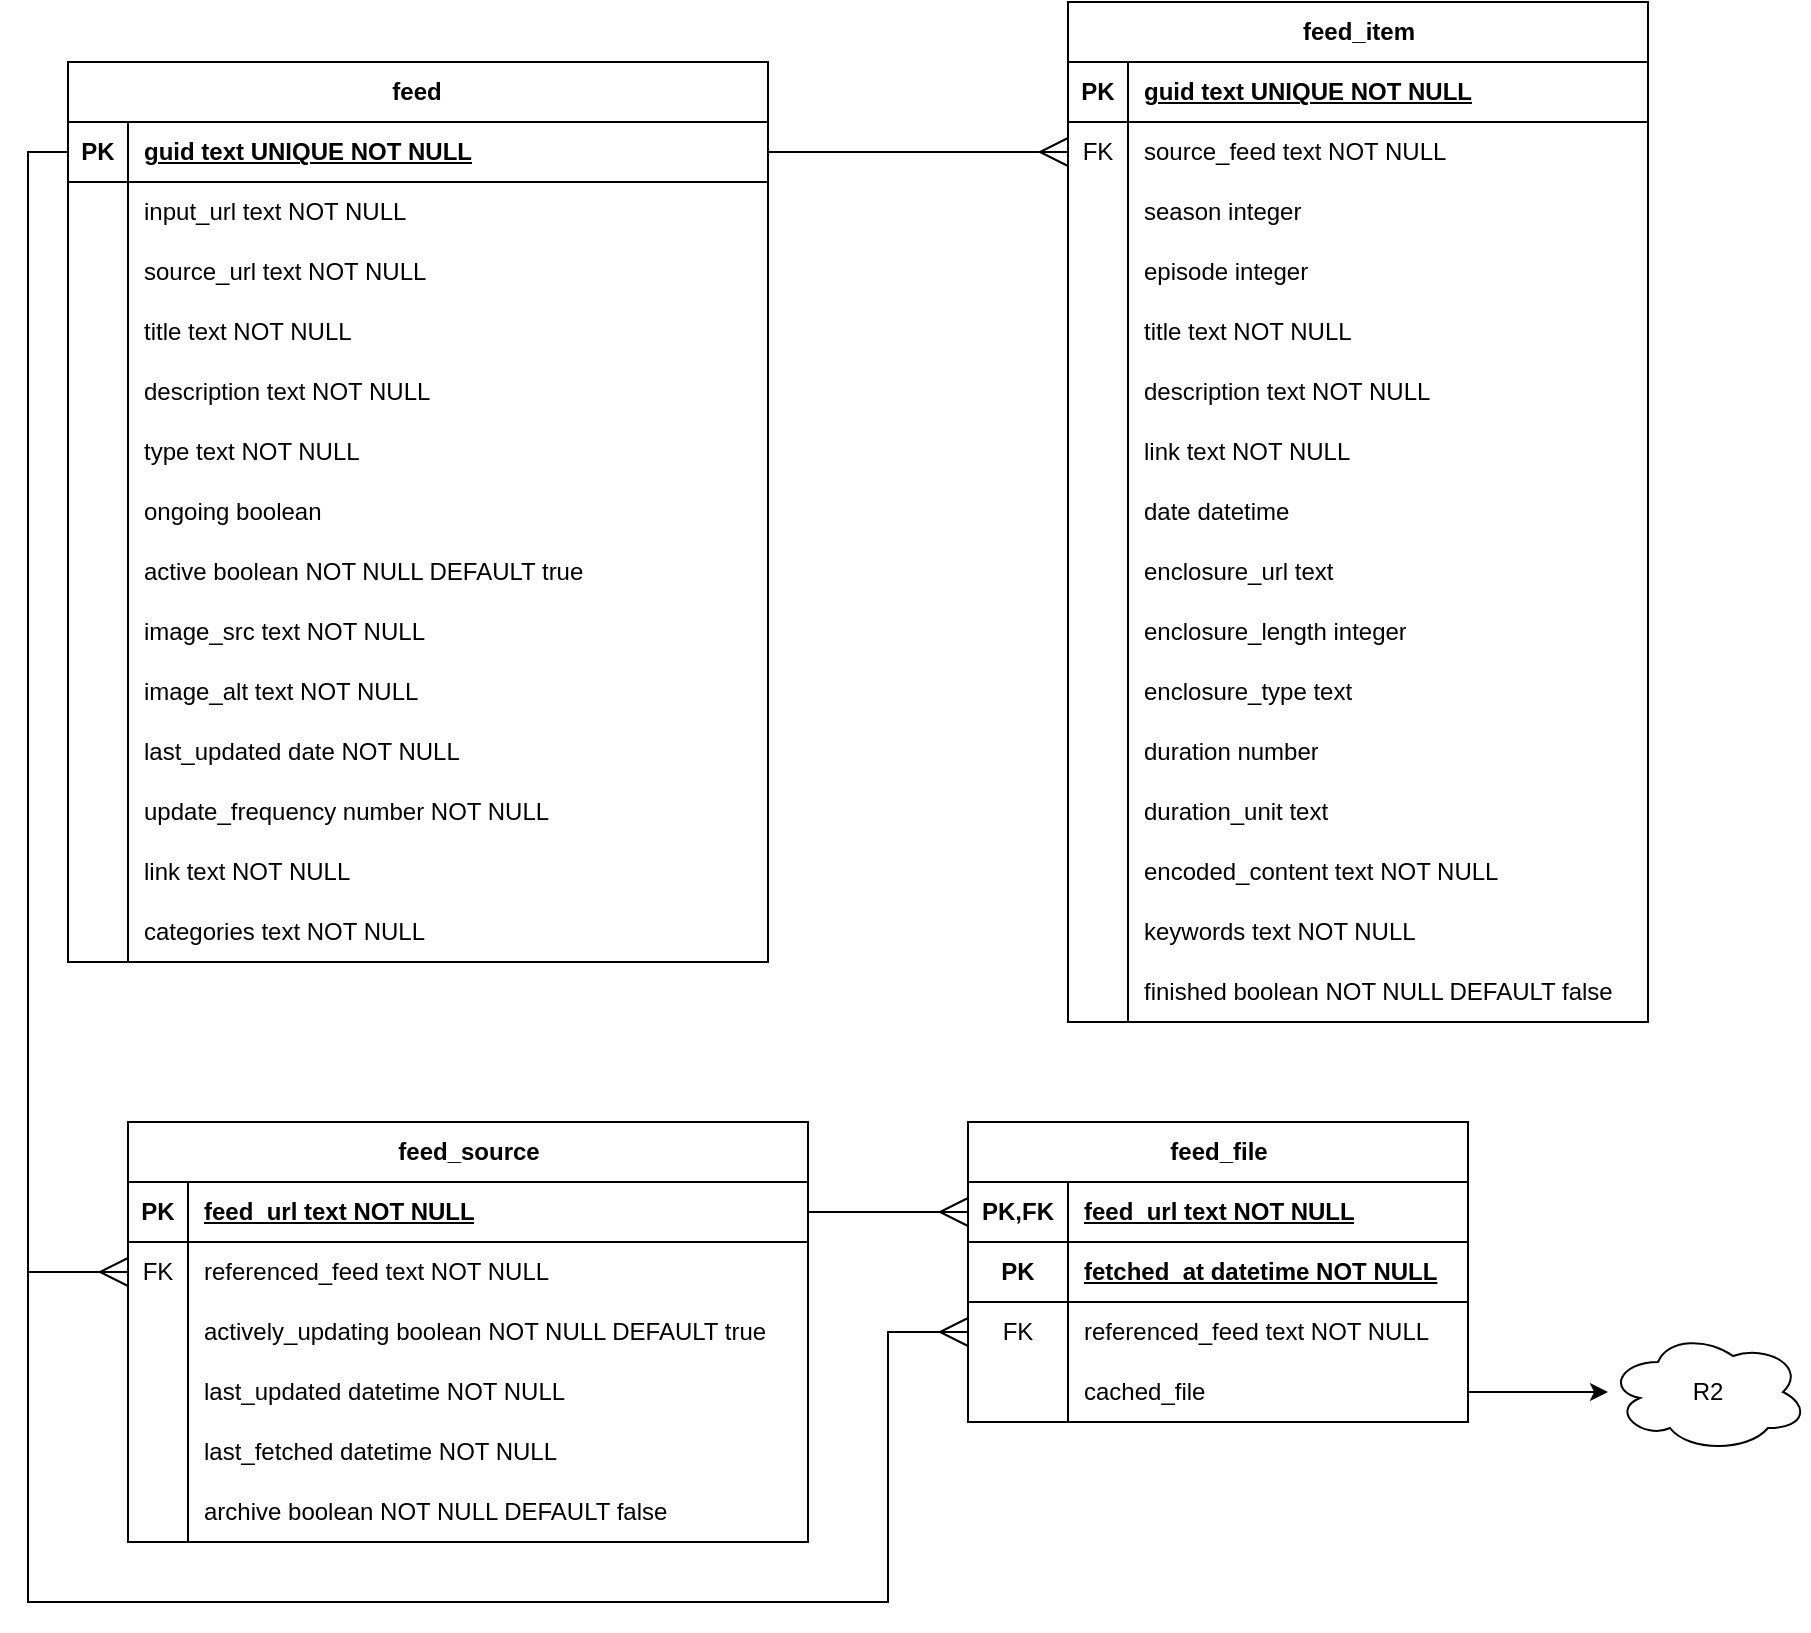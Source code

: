 <mxfile version="22.1.21" type="github">
  <diagram name="datamodel" id="2wBc8Tu0KJPnXpDBnYNo">
    <mxGraphModel dx="1343" dy="975" grid="1" gridSize="10" guides="1" tooltips="1" connect="1" arrows="1" fold="1" page="0" pageScale="1" pageWidth="850" pageHeight="1100" math="0" shadow="0">
      <root>
        <mxCell id="0" />
        <mxCell id="1" parent="0" />
        <mxCell id="86Rt-gOcZpVX6FiQRoP4-1" value="feed&lt;span style=&quot;white-space: pre;&quot;&gt;&#x9;&lt;/span&gt;" style="shape=table;startSize=30;container=1;collapsible=1;childLayout=tableLayout;fixedRows=1;rowLines=0;fontStyle=1;align=center;resizeLast=1;html=1;" vertex="1" parent="1">
          <mxGeometry x="-110" y="170" width="350" height="450" as="geometry" />
        </mxCell>
        <mxCell id="86Rt-gOcZpVX6FiQRoP4-2" value="" style="shape=tableRow;horizontal=0;startSize=0;swimlaneHead=0;swimlaneBody=0;fillColor=none;collapsible=0;dropTarget=0;points=[[0,0.5],[1,0.5]];portConstraint=eastwest;top=0;left=0;right=0;bottom=1;" vertex="1" parent="86Rt-gOcZpVX6FiQRoP4-1">
          <mxGeometry y="30" width="350" height="30" as="geometry" />
        </mxCell>
        <mxCell id="86Rt-gOcZpVX6FiQRoP4-3" value="PK" style="shape=partialRectangle;connectable=0;fillColor=none;top=0;left=0;bottom=0;right=0;fontStyle=1;overflow=hidden;whiteSpace=wrap;html=1;" vertex="1" parent="86Rt-gOcZpVX6FiQRoP4-2">
          <mxGeometry width="30" height="30" as="geometry">
            <mxRectangle width="30" height="30" as="alternateBounds" />
          </mxGeometry>
        </mxCell>
        <mxCell id="86Rt-gOcZpVX6FiQRoP4-4" value="guid text UNIQUE NOT NULL" style="shape=partialRectangle;connectable=0;fillColor=none;top=0;left=0;bottom=0;right=0;align=left;spacingLeft=6;fontStyle=5;overflow=hidden;whiteSpace=wrap;html=1;" vertex="1" parent="86Rt-gOcZpVX6FiQRoP4-2">
          <mxGeometry x="30" width="320" height="30" as="geometry">
            <mxRectangle width="320" height="30" as="alternateBounds" />
          </mxGeometry>
        </mxCell>
        <mxCell id="86Rt-gOcZpVX6FiQRoP4-5" value="" style="shape=tableRow;horizontal=0;startSize=0;swimlaneHead=0;swimlaneBody=0;fillColor=none;collapsible=0;dropTarget=0;points=[[0,0.5],[1,0.5]];portConstraint=eastwest;top=0;left=0;right=0;bottom=0;" vertex="1" parent="86Rt-gOcZpVX6FiQRoP4-1">
          <mxGeometry y="60" width="350" height="30" as="geometry" />
        </mxCell>
        <mxCell id="86Rt-gOcZpVX6FiQRoP4-6" value="" style="shape=partialRectangle;connectable=0;fillColor=none;top=0;left=0;bottom=0;right=0;editable=1;overflow=hidden;whiteSpace=wrap;html=1;" vertex="1" parent="86Rt-gOcZpVX6FiQRoP4-5">
          <mxGeometry width="30" height="30" as="geometry">
            <mxRectangle width="30" height="30" as="alternateBounds" />
          </mxGeometry>
        </mxCell>
        <mxCell id="86Rt-gOcZpVX6FiQRoP4-7" value="input_url text NOT NULL" style="shape=partialRectangle;connectable=0;fillColor=none;top=0;left=0;bottom=0;right=0;align=left;spacingLeft=6;overflow=hidden;whiteSpace=wrap;html=1;" vertex="1" parent="86Rt-gOcZpVX6FiQRoP4-5">
          <mxGeometry x="30" width="320" height="30" as="geometry">
            <mxRectangle width="320" height="30" as="alternateBounds" />
          </mxGeometry>
        </mxCell>
        <mxCell id="86Rt-gOcZpVX6FiQRoP4-8" value="" style="shape=tableRow;horizontal=0;startSize=0;swimlaneHead=0;swimlaneBody=0;fillColor=none;collapsible=0;dropTarget=0;points=[[0,0.5],[1,0.5]];portConstraint=eastwest;top=0;left=0;right=0;bottom=0;" vertex="1" parent="86Rt-gOcZpVX6FiQRoP4-1">
          <mxGeometry y="90" width="350" height="30" as="geometry" />
        </mxCell>
        <mxCell id="86Rt-gOcZpVX6FiQRoP4-9" value="" style="shape=partialRectangle;connectable=0;fillColor=none;top=0;left=0;bottom=0;right=0;editable=1;overflow=hidden;whiteSpace=wrap;html=1;" vertex="1" parent="86Rt-gOcZpVX6FiQRoP4-8">
          <mxGeometry width="30" height="30" as="geometry">
            <mxRectangle width="30" height="30" as="alternateBounds" />
          </mxGeometry>
        </mxCell>
        <mxCell id="86Rt-gOcZpVX6FiQRoP4-10" value="source_url text NOT NULL" style="shape=partialRectangle;connectable=0;fillColor=none;top=0;left=0;bottom=0;right=0;align=left;spacingLeft=6;overflow=hidden;whiteSpace=wrap;html=1;" vertex="1" parent="86Rt-gOcZpVX6FiQRoP4-8">
          <mxGeometry x="30" width="320" height="30" as="geometry">
            <mxRectangle width="320" height="30" as="alternateBounds" />
          </mxGeometry>
        </mxCell>
        <mxCell id="86Rt-gOcZpVX6FiQRoP4-11" value="" style="shape=tableRow;horizontal=0;startSize=0;swimlaneHead=0;swimlaneBody=0;fillColor=none;collapsible=0;dropTarget=0;points=[[0,0.5],[1,0.5]];portConstraint=eastwest;top=0;left=0;right=0;bottom=0;" vertex="1" parent="86Rt-gOcZpVX6FiQRoP4-1">
          <mxGeometry y="120" width="350" height="30" as="geometry" />
        </mxCell>
        <mxCell id="86Rt-gOcZpVX6FiQRoP4-12" value="" style="shape=partialRectangle;connectable=0;fillColor=none;top=0;left=0;bottom=0;right=0;editable=1;overflow=hidden;whiteSpace=wrap;html=1;" vertex="1" parent="86Rt-gOcZpVX6FiQRoP4-11">
          <mxGeometry width="30" height="30" as="geometry">
            <mxRectangle width="30" height="30" as="alternateBounds" />
          </mxGeometry>
        </mxCell>
        <mxCell id="86Rt-gOcZpVX6FiQRoP4-13" value="title text NOT NULL" style="shape=partialRectangle;connectable=0;fillColor=none;top=0;left=0;bottom=0;right=0;align=left;spacingLeft=6;overflow=hidden;whiteSpace=wrap;html=1;" vertex="1" parent="86Rt-gOcZpVX6FiQRoP4-11">
          <mxGeometry x="30" width="320" height="30" as="geometry">
            <mxRectangle width="320" height="30" as="alternateBounds" />
          </mxGeometry>
        </mxCell>
        <mxCell id="86Rt-gOcZpVX6FiQRoP4-14" style="shape=tableRow;horizontal=0;startSize=0;swimlaneHead=0;swimlaneBody=0;fillColor=none;collapsible=0;dropTarget=0;points=[[0,0.5],[1,0.5]];portConstraint=eastwest;top=0;left=0;right=0;bottom=0;" vertex="1" parent="86Rt-gOcZpVX6FiQRoP4-1">
          <mxGeometry y="150" width="350" height="30" as="geometry" />
        </mxCell>
        <mxCell id="86Rt-gOcZpVX6FiQRoP4-15" style="shape=partialRectangle;connectable=0;fillColor=none;top=0;left=0;bottom=0;right=0;editable=1;overflow=hidden;whiteSpace=wrap;html=1;" vertex="1" parent="86Rt-gOcZpVX6FiQRoP4-14">
          <mxGeometry width="30" height="30" as="geometry">
            <mxRectangle width="30" height="30" as="alternateBounds" />
          </mxGeometry>
        </mxCell>
        <mxCell id="86Rt-gOcZpVX6FiQRoP4-16" value="description text NOT NULL" style="shape=partialRectangle;connectable=0;fillColor=none;top=0;left=0;bottom=0;right=0;align=left;spacingLeft=6;overflow=hidden;whiteSpace=wrap;html=1;" vertex="1" parent="86Rt-gOcZpVX6FiQRoP4-14">
          <mxGeometry x="30" width="320" height="30" as="geometry">
            <mxRectangle width="320" height="30" as="alternateBounds" />
          </mxGeometry>
        </mxCell>
        <mxCell id="86Rt-gOcZpVX6FiQRoP4-17" style="shape=tableRow;horizontal=0;startSize=0;swimlaneHead=0;swimlaneBody=0;fillColor=none;collapsible=0;dropTarget=0;points=[[0,0.5],[1,0.5]];portConstraint=eastwest;top=0;left=0;right=0;bottom=0;" vertex="1" parent="86Rt-gOcZpVX6FiQRoP4-1">
          <mxGeometry y="180" width="350" height="30" as="geometry" />
        </mxCell>
        <mxCell id="86Rt-gOcZpVX6FiQRoP4-18" style="shape=partialRectangle;connectable=0;fillColor=none;top=0;left=0;bottom=0;right=0;editable=1;overflow=hidden;whiteSpace=wrap;html=1;" vertex="1" parent="86Rt-gOcZpVX6FiQRoP4-17">
          <mxGeometry width="30" height="30" as="geometry">
            <mxRectangle width="30" height="30" as="alternateBounds" />
          </mxGeometry>
        </mxCell>
        <mxCell id="86Rt-gOcZpVX6FiQRoP4-19" value="type text NOT NULL" style="shape=partialRectangle;connectable=0;fillColor=none;top=0;left=0;bottom=0;right=0;align=left;spacingLeft=6;overflow=hidden;whiteSpace=wrap;html=1;" vertex="1" parent="86Rt-gOcZpVX6FiQRoP4-17">
          <mxGeometry x="30" width="320" height="30" as="geometry">
            <mxRectangle width="320" height="30" as="alternateBounds" />
          </mxGeometry>
        </mxCell>
        <mxCell id="86Rt-gOcZpVX6FiQRoP4-20" style="shape=tableRow;horizontal=0;startSize=0;swimlaneHead=0;swimlaneBody=0;fillColor=none;collapsible=0;dropTarget=0;points=[[0,0.5],[1,0.5]];portConstraint=eastwest;top=0;left=0;right=0;bottom=0;" vertex="1" parent="86Rt-gOcZpVX6FiQRoP4-1">
          <mxGeometry y="210" width="350" height="30" as="geometry" />
        </mxCell>
        <mxCell id="86Rt-gOcZpVX6FiQRoP4-21" style="shape=partialRectangle;connectable=0;fillColor=none;top=0;left=0;bottom=0;right=0;editable=1;overflow=hidden;whiteSpace=wrap;html=1;" vertex="1" parent="86Rt-gOcZpVX6FiQRoP4-20">
          <mxGeometry width="30" height="30" as="geometry">
            <mxRectangle width="30" height="30" as="alternateBounds" />
          </mxGeometry>
        </mxCell>
        <mxCell id="86Rt-gOcZpVX6FiQRoP4-22" value="ongoing boolean" style="shape=partialRectangle;connectable=0;fillColor=none;top=0;left=0;bottom=0;right=0;align=left;spacingLeft=6;overflow=hidden;whiteSpace=wrap;html=1;" vertex="1" parent="86Rt-gOcZpVX6FiQRoP4-20">
          <mxGeometry x="30" width="320" height="30" as="geometry">
            <mxRectangle width="320" height="30" as="alternateBounds" />
          </mxGeometry>
        </mxCell>
        <mxCell id="86Rt-gOcZpVX6FiQRoP4-23" style="shape=tableRow;horizontal=0;startSize=0;swimlaneHead=0;swimlaneBody=0;fillColor=none;collapsible=0;dropTarget=0;points=[[0,0.5],[1,0.5]];portConstraint=eastwest;top=0;left=0;right=0;bottom=0;" vertex="1" parent="86Rt-gOcZpVX6FiQRoP4-1">
          <mxGeometry y="240" width="350" height="30" as="geometry" />
        </mxCell>
        <mxCell id="86Rt-gOcZpVX6FiQRoP4-24" style="shape=partialRectangle;connectable=0;fillColor=none;top=0;left=0;bottom=0;right=0;editable=1;overflow=hidden;whiteSpace=wrap;html=1;" vertex="1" parent="86Rt-gOcZpVX6FiQRoP4-23">
          <mxGeometry width="30" height="30" as="geometry">
            <mxRectangle width="30" height="30" as="alternateBounds" />
          </mxGeometry>
        </mxCell>
        <mxCell id="86Rt-gOcZpVX6FiQRoP4-25" value="active boolean NOT NULL DEFAULT true" style="shape=partialRectangle;connectable=0;fillColor=none;top=0;left=0;bottom=0;right=0;align=left;spacingLeft=6;overflow=hidden;whiteSpace=wrap;html=1;" vertex="1" parent="86Rt-gOcZpVX6FiQRoP4-23">
          <mxGeometry x="30" width="320" height="30" as="geometry">
            <mxRectangle width="320" height="30" as="alternateBounds" />
          </mxGeometry>
        </mxCell>
        <mxCell id="86Rt-gOcZpVX6FiQRoP4-26" style="shape=tableRow;horizontal=0;startSize=0;swimlaneHead=0;swimlaneBody=0;fillColor=none;collapsible=0;dropTarget=0;points=[[0,0.5],[1,0.5]];portConstraint=eastwest;top=0;left=0;right=0;bottom=0;" vertex="1" parent="86Rt-gOcZpVX6FiQRoP4-1">
          <mxGeometry y="270" width="350" height="30" as="geometry" />
        </mxCell>
        <mxCell id="86Rt-gOcZpVX6FiQRoP4-27" style="shape=partialRectangle;connectable=0;fillColor=none;top=0;left=0;bottom=0;right=0;editable=1;overflow=hidden;whiteSpace=wrap;html=1;" vertex="1" parent="86Rt-gOcZpVX6FiQRoP4-26">
          <mxGeometry width="30" height="30" as="geometry">
            <mxRectangle width="30" height="30" as="alternateBounds" />
          </mxGeometry>
        </mxCell>
        <mxCell id="86Rt-gOcZpVX6FiQRoP4-28" value="image_src text NOT NULL" style="shape=partialRectangle;connectable=0;fillColor=none;top=0;left=0;bottom=0;right=0;align=left;spacingLeft=6;overflow=hidden;whiteSpace=wrap;html=1;" vertex="1" parent="86Rt-gOcZpVX6FiQRoP4-26">
          <mxGeometry x="30" width="320" height="30" as="geometry">
            <mxRectangle width="320" height="30" as="alternateBounds" />
          </mxGeometry>
        </mxCell>
        <mxCell id="86Rt-gOcZpVX6FiQRoP4-29" style="shape=tableRow;horizontal=0;startSize=0;swimlaneHead=0;swimlaneBody=0;fillColor=none;collapsible=0;dropTarget=0;points=[[0,0.5],[1,0.5]];portConstraint=eastwest;top=0;left=0;right=0;bottom=0;" vertex="1" parent="86Rt-gOcZpVX6FiQRoP4-1">
          <mxGeometry y="300" width="350" height="30" as="geometry" />
        </mxCell>
        <mxCell id="86Rt-gOcZpVX6FiQRoP4-30" style="shape=partialRectangle;connectable=0;fillColor=none;top=0;left=0;bottom=0;right=0;editable=1;overflow=hidden;whiteSpace=wrap;html=1;" vertex="1" parent="86Rt-gOcZpVX6FiQRoP4-29">
          <mxGeometry width="30" height="30" as="geometry">
            <mxRectangle width="30" height="30" as="alternateBounds" />
          </mxGeometry>
        </mxCell>
        <mxCell id="86Rt-gOcZpVX6FiQRoP4-31" value="image_alt text NOT NULL" style="shape=partialRectangle;connectable=0;fillColor=none;top=0;left=0;bottom=0;right=0;align=left;spacingLeft=6;overflow=hidden;whiteSpace=wrap;html=1;" vertex="1" parent="86Rt-gOcZpVX6FiQRoP4-29">
          <mxGeometry x="30" width="320" height="30" as="geometry">
            <mxRectangle width="320" height="30" as="alternateBounds" />
          </mxGeometry>
        </mxCell>
        <mxCell id="86Rt-gOcZpVX6FiQRoP4-32" style="shape=tableRow;horizontal=0;startSize=0;swimlaneHead=0;swimlaneBody=0;fillColor=none;collapsible=0;dropTarget=0;points=[[0,0.5],[1,0.5]];portConstraint=eastwest;top=0;left=0;right=0;bottom=0;" vertex="1" parent="86Rt-gOcZpVX6FiQRoP4-1">
          <mxGeometry y="330" width="350" height="30" as="geometry" />
        </mxCell>
        <mxCell id="86Rt-gOcZpVX6FiQRoP4-33" style="shape=partialRectangle;connectable=0;fillColor=none;top=0;left=0;bottom=0;right=0;editable=1;overflow=hidden;whiteSpace=wrap;html=1;" vertex="1" parent="86Rt-gOcZpVX6FiQRoP4-32">
          <mxGeometry width="30" height="30" as="geometry">
            <mxRectangle width="30" height="30" as="alternateBounds" />
          </mxGeometry>
        </mxCell>
        <mxCell id="86Rt-gOcZpVX6FiQRoP4-34" value="last_updated date NOT NULL" style="shape=partialRectangle;connectable=0;fillColor=none;top=0;left=0;bottom=0;right=0;align=left;spacingLeft=6;overflow=hidden;whiteSpace=wrap;html=1;" vertex="1" parent="86Rt-gOcZpVX6FiQRoP4-32">
          <mxGeometry x="30" width="320" height="30" as="geometry">
            <mxRectangle width="320" height="30" as="alternateBounds" />
          </mxGeometry>
        </mxCell>
        <mxCell id="86Rt-gOcZpVX6FiQRoP4-44" style="shape=tableRow;horizontal=0;startSize=0;swimlaneHead=0;swimlaneBody=0;fillColor=none;collapsible=0;dropTarget=0;points=[[0,0.5],[1,0.5]];portConstraint=eastwest;top=0;left=0;right=0;bottom=0;" vertex="1" parent="86Rt-gOcZpVX6FiQRoP4-1">
          <mxGeometry y="360" width="350" height="30" as="geometry" />
        </mxCell>
        <mxCell id="86Rt-gOcZpVX6FiQRoP4-45" style="shape=partialRectangle;connectable=0;fillColor=none;top=0;left=0;bottom=0;right=0;editable=1;overflow=hidden;whiteSpace=wrap;html=1;" vertex="1" parent="86Rt-gOcZpVX6FiQRoP4-44">
          <mxGeometry width="30" height="30" as="geometry">
            <mxRectangle width="30" height="30" as="alternateBounds" />
          </mxGeometry>
        </mxCell>
        <mxCell id="86Rt-gOcZpVX6FiQRoP4-46" value="update_frequency number NOT NULL" style="shape=partialRectangle;connectable=0;fillColor=none;top=0;left=0;bottom=0;right=0;align=left;spacingLeft=6;overflow=hidden;whiteSpace=wrap;html=1;" vertex="1" parent="86Rt-gOcZpVX6FiQRoP4-44">
          <mxGeometry x="30" width="320" height="30" as="geometry">
            <mxRectangle width="320" height="30" as="alternateBounds" />
          </mxGeometry>
        </mxCell>
        <mxCell id="86Rt-gOcZpVX6FiQRoP4-41" style="shape=tableRow;horizontal=0;startSize=0;swimlaneHead=0;swimlaneBody=0;fillColor=none;collapsible=0;dropTarget=0;points=[[0,0.5],[1,0.5]];portConstraint=eastwest;top=0;left=0;right=0;bottom=0;" vertex="1" parent="86Rt-gOcZpVX6FiQRoP4-1">
          <mxGeometry y="390" width="350" height="30" as="geometry" />
        </mxCell>
        <mxCell id="86Rt-gOcZpVX6FiQRoP4-42" style="shape=partialRectangle;connectable=0;fillColor=none;top=0;left=0;bottom=0;right=0;editable=1;overflow=hidden;whiteSpace=wrap;html=1;" vertex="1" parent="86Rt-gOcZpVX6FiQRoP4-41">
          <mxGeometry width="30" height="30" as="geometry">
            <mxRectangle width="30" height="30" as="alternateBounds" />
          </mxGeometry>
        </mxCell>
        <mxCell id="86Rt-gOcZpVX6FiQRoP4-43" value="link text NOT NULL" style="shape=partialRectangle;connectable=0;fillColor=none;top=0;left=0;bottom=0;right=0;align=left;spacingLeft=6;overflow=hidden;whiteSpace=wrap;html=1;" vertex="1" parent="86Rt-gOcZpVX6FiQRoP4-41">
          <mxGeometry x="30" width="320" height="30" as="geometry">
            <mxRectangle width="320" height="30" as="alternateBounds" />
          </mxGeometry>
        </mxCell>
        <mxCell id="86Rt-gOcZpVX6FiQRoP4-38" style="shape=tableRow;horizontal=0;startSize=0;swimlaneHead=0;swimlaneBody=0;fillColor=none;collapsible=0;dropTarget=0;points=[[0,0.5],[1,0.5]];portConstraint=eastwest;top=0;left=0;right=0;bottom=0;" vertex="1" parent="86Rt-gOcZpVX6FiQRoP4-1">
          <mxGeometry y="420" width="350" height="30" as="geometry" />
        </mxCell>
        <mxCell id="86Rt-gOcZpVX6FiQRoP4-39" style="shape=partialRectangle;connectable=0;fillColor=none;top=0;left=0;bottom=0;right=0;editable=1;overflow=hidden;whiteSpace=wrap;html=1;" vertex="1" parent="86Rt-gOcZpVX6FiQRoP4-38">
          <mxGeometry width="30" height="30" as="geometry">
            <mxRectangle width="30" height="30" as="alternateBounds" />
          </mxGeometry>
        </mxCell>
        <mxCell id="86Rt-gOcZpVX6FiQRoP4-40" value="categories text NOT NULL" style="shape=partialRectangle;connectable=0;fillColor=none;top=0;left=0;bottom=0;right=0;align=left;spacingLeft=6;overflow=hidden;whiteSpace=wrap;html=1;" vertex="1" parent="86Rt-gOcZpVX6FiQRoP4-38">
          <mxGeometry x="30" width="320" height="30" as="geometry">
            <mxRectangle width="320" height="30" as="alternateBounds" />
          </mxGeometry>
        </mxCell>
        <mxCell id="86Rt-gOcZpVX6FiQRoP4-50" value="feed_item" style="shape=table;startSize=30;container=1;collapsible=1;childLayout=tableLayout;fixedRows=1;rowLines=0;fontStyle=1;align=center;resizeLast=1;html=1;" vertex="1" parent="1">
          <mxGeometry x="390" y="140" width="290" height="510" as="geometry" />
        </mxCell>
        <mxCell id="86Rt-gOcZpVX6FiQRoP4-51" value="" style="shape=tableRow;horizontal=0;startSize=0;swimlaneHead=0;swimlaneBody=0;fillColor=none;collapsible=0;dropTarget=0;points=[[0,0.5],[1,0.5]];portConstraint=eastwest;top=0;left=0;right=0;bottom=1;" vertex="1" parent="86Rt-gOcZpVX6FiQRoP4-50">
          <mxGeometry y="30" width="290" height="30" as="geometry" />
        </mxCell>
        <mxCell id="86Rt-gOcZpVX6FiQRoP4-52" value="PK" style="shape=partialRectangle;connectable=0;fillColor=none;top=0;left=0;bottom=0;right=0;fontStyle=1;overflow=hidden;whiteSpace=wrap;html=1;" vertex="1" parent="86Rt-gOcZpVX6FiQRoP4-51">
          <mxGeometry width="30" height="30" as="geometry">
            <mxRectangle width="30" height="30" as="alternateBounds" />
          </mxGeometry>
        </mxCell>
        <mxCell id="86Rt-gOcZpVX6FiQRoP4-53" value="guid text UNIQUE NOT NULL" style="shape=partialRectangle;connectable=0;fillColor=none;top=0;left=0;bottom=0;right=0;align=left;spacingLeft=6;fontStyle=5;overflow=hidden;whiteSpace=wrap;html=1;" vertex="1" parent="86Rt-gOcZpVX6FiQRoP4-51">
          <mxGeometry x="30" width="260" height="30" as="geometry">
            <mxRectangle width="260" height="30" as="alternateBounds" />
          </mxGeometry>
        </mxCell>
        <mxCell id="86Rt-gOcZpVX6FiQRoP4-54" value="" style="shape=tableRow;horizontal=0;startSize=0;swimlaneHead=0;swimlaneBody=0;fillColor=none;collapsible=0;dropTarget=0;points=[[0,0.5],[1,0.5]];portConstraint=eastwest;top=0;left=0;right=0;bottom=0;" vertex="1" parent="86Rt-gOcZpVX6FiQRoP4-50">
          <mxGeometry y="60" width="290" height="30" as="geometry" />
        </mxCell>
        <mxCell id="86Rt-gOcZpVX6FiQRoP4-55" value="FK" style="shape=partialRectangle;connectable=0;fillColor=none;top=0;left=0;bottom=0;right=0;editable=1;overflow=hidden;whiteSpace=wrap;html=1;" vertex="1" parent="86Rt-gOcZpVX6FiQRoP4-54">
          <mxGeometry width="30" height="30" as="geometry">
            <mxRectangle width="30" height="30" as="alternateBounds" />
          </mxGeometry>
        </mxCell>
        <mxCell id="86Rt-gOcZpVX6FiQRoP4-56" value="source_feed text NOT NULL" style="shape=partialRectangle;connectable=0;fillColor=none;top=0;left=0;bottom=0;right=0;align=left;spacingLeft=6;overflow=hidden;whiteSpace=wrap;html=1;" vertex="1" parent="86Rt-gOcZpVX6FiQRoP4-54">
          <mxGeometry x="30" width="260" height="30" as="geometry">
            <mxRectangle width="260" height="30" as="alternateBounds" />
          </mxGeometry>
        </mxCell>
        <mxCell id="86Rt-gOcZpVX6FiQRoP4-57" value="" style="shape=tableRow;horizontal=0;startSize=0;swimlaneHead=0;swimlaneBody=0;fillColor=none;collapsible=0;dropTarget=0;points=[[0,0.5],[1,0.5]];portConstraint=eastwest;top=0;left=0;right=0;bottom=0;" vertex="1" parent="86Rt-gOcZpVX6FiQRoP4-50">
          <mxGeometry y="90" width="290" height="30" as="geometry" />
        </mxCell>
        <mxCell id="86Rt-gOcZpVX6FiQRoP4-58" value="" style="shape=partialRectangle;connectable=0;fillColor=none;top=0;left=0;bottom=0;right=0;editable=1;overflow=hidden;whiteSpace=wrap;html=1;" vertex="1" parent="86Rt-gOcZpVX6FiQRoP4-57">
          <mxGeometry width="30" height="30" as="geometry">
            <mxRectangle width="30" height="30" as="alternateBounds" />
          </mxGeometry>
        </mxCell>
        <mxCell id="86Rt-gOcZpVX6FiQRoP4-59" value="season integer" style="shape=partialRectangle;connectable=0;fillColor=none;top=0;left=0;bottom=0;right=0;align=left;spacingLeft=6;overflow=hidden;whiteSpace=wrap;html=1;" vertex="1" parent="86Rt-gOcZpVX6FiQRoP4-57">
          <mxGeometry x="30" width="260" height="30" as="geometry">
            <mxRectangle width="260" height="30" as="alternateBounds" />
          </mxGeometry>
        </mxCell>
        <mxCell id="86Rt-gOcZpVX6FiQRoP4-60" value="" style="shape=tableRow;horizontal=0;startSize=0;swimlaneHead=0;swimlaneBody=0;fillColor=none;collapsible=0;dropTarget=0;points=[[0,0.5],[1,0.5]];portConstraint=eastwest;top=0;left=0;right=0;bottom=0;" vertex="1" parent="86Rt-gOcZpVX6FiQRoP4-50">
          <mxGeometry y="120" width="290" height="30" as="geometry" />
        </mxCell>
        <mxCell id="86Rt-gOcZpVX6FiQRoP4-61" value="" style="shape=partialRectangle;connectable=0;fillColor=none;top=0;left=0;bottom=0;right=0;editable=1;overflow=hidden;whiteSpace=wrap;html=1;" vertex="1" parent="86Rt-gOcZpVX6FiQRoP4-60">
          <mxGeometry width="30" height="30" as="geometry">
            <mxRectangle width="30" height="30" as="alternateBounds" />
          </mxGeometry>
        </mxCell>
        <mxCell id="86Rt-gOcZpVX6FiQRoP4-62" value="episode integer" style="shape=partialRectangle;connectable=0;fillColor=none;top=0;left=0;bottom=0;right=0;align=left;spacingLeft=6;overflow=hidden;whiteSpace=wrap;html=1;" vertex="1" parent="86Rt-gOcZpVX6FiQRoP4-60">
          <mxGeometry x="30" width="260" height="30" as="geometry">
            <mxRectangle width="260" height="30" as="alternateBounds" />
          </mxGeometry>
        </mxCell>
        <mxCell id="86Rt-gOcZpVX6FiQRoP4-72" style="shape=tableRow;horizontal=0;startSize=0;swimlaneHead=0;swimlaneBody=0;fillColor=none;collapsible=0;dropTarget=0;points=[[0,0.5],[1,0.5]];portConstraint=eastwest;top=0;left=0;right=0;bottom=0;" vertex="1" parent="86Rt-gOcZpVX6FiQRoP4-50">
          <mxGeometry y="150" width="290" height="30" as="geometry" />
        </mxCell>
        <mxCell id="86Rt-gOcZpVX6FiQRoP4-73" style="shape=partialRectangle;connectable=0;fillColor=none;top=0;left=0;bottom=0;right=0;editable=1;overflow=hidden;whiteSpace=wrap;html=1;" vertex="1" parent="86Rt-gOcZpVX6FiQRoP4-72">
          <mxGeometry width="30" height="30" as="geometry">
            <mxRectangle width="30" height="30" as="alternateBounds" />
          </mxGeometry>
        </mxCell>
        <mxCell id="86Rt-gOcZpVX6FiQRoP4-74" value="title text NOT NULL" style="shape=partialRectangle;connectable=0;fillColor=none;top=0;left=0;bottom=0;right=0;align=left;spacingLeft=6;overflow=hidden;whiteSpace=wrap;html=1;" vertex="1" parent="86Rt-gOcZpVX6FiQRoP4-72">
          <mxGeometry x="30" width="260" height="30" as="geometry">
            <mxRectangle width="260" height="30" as="alternateBounds" />
          </mxGeometry>
        </mxCell>
        <mxCell id="86Rt-gOcZpVX6FiQRoP4-93" style="shape=tableRow;horizontal=0;startSize=0;swimlaneHead=0;swimlaneBody=0;fillColor=none;collapsible=0;dropTarget=0;points=[[0,0.5],[1,0.5]];portConstraint=eastwest;top=0;left=0;right=0;bottom=0;" vertex="1" parent="86Rt-gOcZpVX6FiQRoP4-50">
          <mxGeometry y="180" width="290" height="30" as="geometry" />
        </mxCell>
        <mxCell id="86Rt-gOcZpVX6FiQRoP4-94" value="" style="shape=partialRectangle;connectable=0;fillColor=none;top=0;left=0;bottom=0;right=0;editable=1;overflow=hidden;whiteSpace=wrap;html=1;" vertex="1" parent="86Rt-gOcZpVX6FiQRoP4-93">
          <mxGeometry width="30" height="30" as="geometry">
            <mxRectangle width="30" height="30" as="alternateBounds" />
          </mxGeometry>
        </mxCell>
        <mxCell id="86Rt-gOcZpVX6FiQRoP4-95" value="description text NOT NULL" style="shape=partialRectangle;connectable=0;fillColor=none;top=0;left=0;bottom=0;right=0;align=left;spacingLeft=6;overflow=hidden;whiteSpace=wrap;html=1;" vertex="1" parent="86Rt-gOcZpVX6FiQRoP4-93">
          <mxGeometry x="30" width="260" height="30" as="geometry">
            <mxRectangle width="260" height="30" as="alternateBounds" />
          </mxGeometry>
        </mxCell>
        <mxCell id="86Rt-gOcZpVX6FiQRoP4-90" style="shape=tableRow;horizontal=0;startSize=0;swimlaneHead=0;swimlaneBody=0;fillColor=none;collapsible=0;dropTarget=0;points=[[0,0.5],[1,0.5]];portConstraint=eastwest;top=0;left=0;right=0;bottom=0;" vertex="1" parent="86Rt-gOcZpVX6FiQRoP4-50">
          <mxGeometry y="210" width="290" height="30" as="geometry" />
        </mxCell>
        <mxCell id="86Rt-gOcZpVX6FiQRoP4-91" style="shape=partialRectangle;connectable=0;fillColor=none;top=0;left=0;bottom=0;right=0;editable=1;overflow=hidden;whiteSpace=wrap;html=1;" vertex="1" parent="86Rt-gOcZpVX6FiQRoP4-90">
          <mxGeometry width="30" height="30" as="geometry">
            <mxRectangle width="30" height="30" as="alternateBounds" />
          </mxGeometry>
        </mxCell>
        <mxCell id="86Rt-gOcZpVX6FiQRoP4-92" value="link text NOT NULL" style="shape=partialRectangle;connectable=0;fillColor=none;top=0;left=0;bottom=0;right=0;align=left;spacingLeft=6;overflow=hidden;whiteSpace=wrap;html=1;" vertex="1" parent="86Rt-gOcZpVX6FiQRoP4-90">
          <mxGeometry x="30" width="260" height="30" as="geometry">
            <mxRectangle width="260" height="30" as="alternateBounds" />
          </mxGeometry>
        </mxCell>
        <mxCell id="86Rt-gOcZpVX6FiQRoP4-87" style="shape=tableRow;horizontal=0;startSize=0;swimlaneHead=0;swimlaneBody=0;fillColor=none;collapsible=0;dropTarget=0;points=[[0,0.5],[1,0.5]];portConstraint=eastwest;top=0;left=0;right=0;bottom=0;" vertex="1" parent="86Rt-gOcZpVX6FiQRoP4-50">
          <mxGeometry y="240" width="290" height="30" as="geometry" />
        </mxCell>
        <mxCell id="86Rt-gOcZpVX6FiQRoP4-88" style="shape=partialRectangle;connectable=0;fillColor=none;top=0;left=0;bottom=0;right=0;editable=1;overflow=hidden;whiteSpace=wrap;html=1;" vertex="1" parent="86Rt-gOcZpVX6FiQRoP4-87">
          <mxGeometry width="30" height="30" as="geometry">
            <mxRectangle width="30" height="30" as="alternateBounds" />
          </mxGeometry>
        </mxCell>
        <mxCell id="86Rt-gOcZpVX6FiQRoP4-89" value="date datetime" style="shape=partialRectangle;connectable=0;fillColor=none;top=0;left=0;bottom=0;right=0;align=left;spacingLeft=6;overflow=hidden;whiteSpace=wrap;html=1;" vertex="1" parent="86Rt-gOcZpVX6FiQRoP4-87">
          <mxGeometry x="30" width="260" height="30" as="geometry">
            <mxRectangle width="260" height="30" as="alternateBounds" />
          </mxGeometry>
        </mxCell>
        <mxCell id="86Rt-gOcZpVX6FiQRoP4-84" style="shape=tableRow;horizontal=0;startSize=0;swimlaneHead=0;swimlaneBody=0;fillColor=none;collapsible=0;dropTarget=0;points=[[0,0.5],[1,0.5]];portConstraint=eastwest;top=0;left=0;right=0;bottom=0;" vertex="1" parent="86Rt-gOcZpVX6FiQRoP4-50">
          <mxGeometry y="270" width="290" height="30" as="geometry" />
        </mxCell>
        <mxCell id="86Rt-gOcZpVX6FiQRoP4-85" style="shape=partialRectangle;connectable=0;fillColor=none;top=0;left=0;bottom=0;right=0;editable=1;overflow=hidden;whiteSpace=wrap;html=1;" vertex="1" parent="86Rt-gOcZpVX6FiQRoP4-84">
          <mxGeometry width="30" height="30" as="geometry">
            <mxRectangle width="30" height="30" as="alternateBounds" />
          </mxGeometry>
        </mxCell>
        <mxCell id="86Rt-gOcZpVX6FiQRoP4-86" value="enclosure_url text" style="shape=partialRectangle;connectable=0;fillColor=none;top=0;left=0;bottom=0;right=0;align=left;spacingLeft=6;overflow=hidden;whiteSpace=wrap;html=1;" vertex="1" parent="86Rt-gOcZpVX6FiQRoP4-84">
          <mxGeometry x="30" width="260" height="30" as="geometry">
            <mxRectangle width="260" height="30" as="alternateBounds" />
          </mxGeometry>
        </mxCell>
        <mxCell id="86Rt-gOcZpVX6FiQRoP4-81" style="shape=tableRow;horizontal=0;startSize=0;swimlaneHead=0;swimlaneBody=0;fillColor=none;collapsible=0;dropTarget=0;points=[[0,0.5],[1,0.5]];portConstraint=eastwest;top=0;left=0;right=0;bottom=0;" vertex="1" parent="86Rt-gOcZpVX6FiQRoP4-50">
          <mxGeometry y="300" width="290" height="30" as="geometry" />
        </mxCell>
        <mxCell id="86Rt-gOcZpVX6FiQRoP4-82" style="shape=partialRectangle;connectable=0;fillColor=none;top=0;left=0;bottom=0;right=0;editable=1;overflow=hidden;whiteSpace=wrap;html=1;" vertex="1" parent="86Rt-gOcZpVX6FiQRoP4-81">
          <mxGeometry width="30" height="30" as="geometry">
            <mxRectangle width="30" height="30" as="alternateBounds" />
          </mxGeometry>
        </mxCell>
        <mxCell id="86Rt-gOcZpVX6FiQRoP4-83" value="enclosure_length integer" style="shape=partialRectangle;connectable=0;fillColor=none;top=0;left=0;bottom=0;right=0;align=left;spacingLeft=6;overflow=hidden;whiteSpace=wrap;html=1;" vertex="1" parent="86Rt-gOcZpVX6FiQRoP4-81">
          <mxGeometry x="30" width="260" height="30" as="geometry">
            <mxRectangle width="260" height="30" as="alternateBounds" />
          </mxGeometry>
        </mxCell>
        <mxCell id="86Rt-gOcZpVX6FiQRoP4-78" style="shape=tableRow;horizontal=0;startSize=0;swimlaneHead=0;swimlaneBody=0;fillColor=none;collapsible=0;dropTarget=0;points=[[0,0.5],[1,0.5]];portConstraint=eastwest;top=0;left=0;right=0;bottom=0;" vertex="1" parent="86Rt-gOcZpVX6FiQRoP4-50">
          <mxGeometry y="330" width="290" height="30" as="geometry" />
        </mxCell>
        <mxCell id="86Rt-gOcZpVX6FiQRoP4-79" style="shape=partialRectangle;connectable=0;fillColor=none;top=0;left=0;bottom=0;right=0;editable=1;overflow=hidden;whiteSpace=wrap;html=1;" vertex="1" parent="86Rt-gOcZpVX6FiQRoP4-78">
          <mxGeometry width="30" height="30" as="geometry">
            <mxRectangle width="30" height="30" as="alternateBounds" />
          </mxGeometry>
        </mxCell>
        <mxCell id="86Rt-gOcZpVX6FiQRoP4-80" value="enclosure_type text" style="shape=partialRectangle;connectable=0;fillColor=none;top=0;left=0;bottom=0;right=0;align=left;spacingLeft=6;overflow=hidden;whiteSpace=wrap;html=1;" vertex="1" parent="86Rt-gOcZpVX6FiQRoP4-78">
          <mxGeometry x="30" width="260" height="30" as="geometry">
            <mxRectangle width="260" height="30" as="alternateBounds" />
          </mxGeometry>
        </mxCell>
        <mxCell id="86Rt-gOcZpVX6FiQRoP4-75" style="shape=tableRow;horizontal=0;startSize=0;swimlaneHead=0;swimlaneBody=0;fillColor=none;collapsible=0;dropTarget=0;points=[[0,0.5],[1,0.5]];portConstraint=eastwest;top=0;left=0;right=0;bottom=0;" vertex="1" parent="86Rt-gOcZpVX6FiQRoP4-50">
          <mxGeometry y="360" width="290" height="30" as="geometry" />
        </mxCell>
        <mxCell id="86Rt-gOcZpVX6FiQRoP4-76" style="shape=partialRectangle;connectable=0;fillColor=none;top=0;left=0;bottom=0;right=0;editable=1;overflow=hidden;whiteSpace=wrap;html=1;" vertex="1" parent="86Rt-gOcZpVX6FiQRoP4-75">
          <mxGeometry width="30" height="30" as="geometry">
            <mxRectangle width="30" height="30" as="alternateBounds" />
          </mxGeometry>
        </mxCell>
        <mxCell id="86Rt-gOcZpVX6FiQRoP4-77" value="duration number" style="shape=partialRectangle;connectable=0;fillColor=none;top=0;left=0;bottom=0;right=0;align=left;spacingLeft=6;overflow=hidden;whiteSpace=wrap;html=1;" vertex="1" parent="86Rt-gOcZpVX6FiQRoP4-75">
          <mxGeometry x="30" width="260" height="30" as="geometry">
            <mxRectangle width="260" height="30" as="alternateBounds" />
          </mxGeometry>
        </mxCell>
        <mxCell id="86Rt-gOcZpVX6FiQRoP4-69" style="shape=tableRow;horizontal=0;startSize=0;swimlaneHead=0;swimlaneBody=0;fillColor=none;collapsible=0;dropTarget=0;points=[[0,0.5],[1,0.5]];portConstraint=eastwest;top=0;left=0;right=0;bottom=0;" vertex="1" parent="86Rt-gOcZpVX6FiQRoP4-50">
          <mxGeometry y="390" width="290" height="30" as="geometry" />
        </mxCell>
        <mxCell id="86Rt-gOcZpVX6FiQRoP4-70" style="shape=partialRectangle;connectable=0;fillColor=none;top=0;left=0;bottom=0;right=0;editable=1;overflow=hidden;whiteSpace=wrap;html=1;" vertex="1" parent="86Rt-gOcZpVX6FiQRoP4-69">
          <mxGeometry width="30" height="30" as="geometry">
            <mxRectangle width="30" height="30" as="alternateBounds" />
          </mxGeometry>
        </mxCell>
        <mxCell id="86Rt-gOcZpVX6FiQRoP4-71" value="duration_unit text" style="shape=partialRectangle;connectable=0;fillColor=none;top=0;left=0;bottom=0;right=0;align=left;spacingLeft=6;overflow=hidden;whiteSpace=wrap;html=1;" vertex="1" parent="86Rt-gOcZpVX6FiQRoP4-69">
          <mxGeometry x="30" width="260" height="30" as="geometry">
            <mxRectangle width="260" height="30" as="alternateBounds" />
          </mxGeometry>
        </mxCell>
        <mxCell id="86Rt-gOcZpVX6FiQRoP4-66" style="shape=tableRow;horizontal=0;startSize=0;swimlaneHead=0;swimlaneBody=0;fillColor=none;collapsible=0;dropTarget=0;points=[[0,0.5],[1,0.5]];portConstraint=eastwest;top=0;left=0;right=0;bottom=0;" vertex="1" parent="86Rt-gOcZpVX6FiQRoP4-50">
          <mxGeometry y="420" width="290" height="30" as="geometry" />
        </mxCell>
        <mxCell id="86Rt-gOcZpVX6FiQRoP4-67" style="shape=partialRectangle;connectable=0;fillColor=none;top=0;left=0;bottom=0;right=0;editable=1;overflow=hidden;whiteSpace=wrap;html=1;" vertex="1" parent="86Rt-gOcZpVX6FiQRoP4-66">
          <mxGeometry width="30" height="30" as="geometry">
            <mxRectangle width="30" height="30" as="alternateBounds" />
          </mxGeometry>
        </mxCell>
        <mxCell id="86Rt-gOcZpVX6FiQRoP4-68" value="encoded_content text NOT NULL" style="shape=partialRectangle;connectable=0;fillColor=none;top=0;left=0;bottom=0;right=0;align=left;spacingLeft=6;overflow=hidden;whiteSpace=wrap;html=1;" vertex="1" parent="86Rt-gOcZpVX6FiQRoP4-66">
          <mxGeometry x="30" width="260" height="30" as="geometry">
            <mxRectangle width="260" height="30" as="alternateBounds" />
          </mxGeometry>
        </mxCell>
        <mxCell id="86Rt-gOcZpVX6FiQRoP4-63" style="shape=tableRow;horizontal=0;startSize=0;swimlaneHead=0;swimlaneBody=0;fillColor=none;collapsible=0;dropTarget=0;points=[[0,0.5],[1,0.5]];portConstraint=eastwest;top=0;left=0;right=0;bottom=0;" vertex="1" parent="86Rt-gOcZpVX6FiQRoP4-50">
          <mxGeometry y="450" width="290" height="30" as="geometry" />
        </mxCell>
        <mxCell id="86Rt-gOcZpVX6FiQRoP4-64" style="shape=partialRectangle;connectable=0;fillColor=none;top=0;left=0;bottom=0;right=0;editable=1;overflow=hidden;whiteSpace=wrap;html=1;" vertex="1" parent="86Rt-gOcZpVX6FiQRoP4-63">
          <mxGeometry width="30" height="30" as="geometry">
            <mxRectangle width="30" height="30" as="alternateBounds" />
          </mxGeometry>
        </mxCell>
        <mxCell id="86Rt-gOcZpVX6FiQRoP4-65" value="keywords text NOT NULL" style="shape=partialRectangle;connectable=0;fillColor=none;top=0;left=0;bottom=0;right=0;align=left;spacingLeft=6;overflow=hidden;whiteSpace=wrap;html=1;" vertex="1" parent="86Rt-gOcZpVX6FiQRoP4-63">
          <mxGeometry x="30" width="260" height="30" as="geometry">
            <mxRectangle width="260" height="30" as="alternateBounds" />
          </mxGeometry>
        </mxCell>
        <mxCell id="86Rt-gOcZpVX6FiQRoP4-96" style="shape=tableRow;horizontal=0;startSize=0;swimlaneHead=0;swimlaneBody=0;fillColor=none;collapsible=0;dropTarget=0;points=[[0,0.5],[1,0.5]];portConstraint=eastwest;top=0;left=0;right=0;bottom=0;" vertex="1" parent="86Rt-gOcZpVX6FiQRoP4-50">
          <mxGeometry y="480" width="290" height="30" as="geometry" />
        </mxCell>
        <mxCell id="86Rt-gOcZpVX6FiQRoP4-97" style="shape=partialRectangle;connectable=0;fillColor=none;top=0;left=0;bottom=0;right=0;editable=1;overflow=hidden;whiteSpace=wrap;html=1;" vertex="1" parent="86Rt-gOcZpVX6FiQRoP4-96">
          <mxGeometry width="30" height="30" as="geometry">
            <mxRectangle width="30" height="30" as="alternateBounds" />
          </mxGeometry>
        </mxCell>
        <mxCell id="86Rt-gOcZpVX6FiQRoP4-98" value="finished boolean NOT NULL DEFAULT false" style="shape=partialRectangle;connectable=0;fillColor=none;top=0;left=0;bottom=0;right=0;align=left;spacingLeft=6;overflow=hidden;whiteSpace=wrap;html=1;" vertex="1" parent="86Rt-gOcZpVX6FiQRoP4-96">
          <mxGeometry x="30" width="260" height="30" as="geometry">
            <mxRectangle width="260" height="30" as="alternateBounds" />
          </mxGeometry>
        </mxCell>
        <mxCell id="86Rt-gOcZpVX6FiQRoP4-99" style="edgeStyle=orthogonalEdgeStyle;rounded=0;orthogonalLoop=1;jettySize=auto;html=1;entryX=1;entryY=0.5;entryDx=0;entryDy=0;endArrow=none;endFill=0;startArrow=ERmany;startFill=0;startSize=12;exitX=0;exitY=0.5;exitDx=0;exitDy=0;" edge="1" parent="1" source="86Rt-gOcZpVX6FiQRoP4-54" target="86Rt-gOcZpVX6FiQRoP4-2">
          <mxGeometry relative="1" as="geometry" />
        </mxCell>
        <mxCell id="86Rt-gOcZpVX6FiQRoP4-100" value="R2" style="ellipse;shape=cloud;whiteSpace=wrap;html=1;align=center;" vertex="1" parent="1">
          <mxGeometry x="660" y="805" width="100" height="60" as="geometry" />
        </mxCell>
        <mxCell id="86Rt-gOcZpVX6FiQRoP4-102" style="edgeStyle=orthogonalEdgeStyle;rounded=0;orthogonalLoop=1;jettySize=auto;html=1;exitX=1;exitY=0.5;exitDx=0;exitDy=0;" edge="1" parent="1" source="86Rt-gOcZpVX6FiQRoP4-47" target="86Rt-gOcZpVX6FiQRoP4-100">
          <mxGeometry relative="1" as="geometry" />
        </mxCell>
        <mxCell id="86Rt-gOcZpVX6FiQRoP4-106" value="feed_file" style="shape=table;startSize=30;container=1;collapsible=1;childLayout=tableLayout;fixedRows=1;rowLines=0;fontStyle=1;align=center;resizeLast=1;html=1;" vertex="1" parent="1">
          <mxGeometry x="340" y="700" width="250" height="150" as="geometry" />
        </mxCell>
        <mxCell id="86Rt-gOcZpVX6FiQRoP4-107" value="" style="shape=tableRow;horizontal=0;startSize=0;swimlaneHead=0;swimlaneBody=0;fillColor=none;collapsible=0;dropTarget=0;points=[[0,0.5],[1,0.5]];portConstraint=eastwest;top=0;left=0;right=0;bottom=1;" vertex="1" parent="86Rt-gOcZpVX6FiQRoP4-106">
          <mxGeometry y="30" width="250" height="30" as="geometry" />
        </mxCell>
        <mxCell id="86Rt-gOcZpVX6FiQRoP4-108" value="PK,FK" style="shape=partialRectangle;connectable=0;fillColor=none;top=0;left=0;bottom=0;right=0;fontStyle=1;overflow=hidden;whiteSpace=wrap;html=1;" vertex="1" parent="86Rt-gOcZpVX6FiQRoP4-107">
          <mxGeometry width="50" height="30" as="geometry">
            <mxRectangle width="50" height="30" as="alternateBounds" />
          </mxGeometry>
        </mxCell>
        <mxCell id="86Rt-gOcZpVX6FiQRoP4-109" value="feed_url text NOT NULL" style="shape=partialRectangle;connectable=0;fillColor=none;top=0;left=0;bottom=0;right=0;align=left;spacingLeft=6;fontStyle=5;overflow=hidden;whiteSpace=wrap;html=1;" vertex="1" parent="86Rt-gOcZpVX6FiQRoP4-107">
          <mxGeometry x="50" width="200" height="30" as="geometry">
            <mxRectangle width="200" height="30" as="alternateBounds" />
          </mxGeometry>
        </mxCell>
        <mxCell id="86Rt-gOcZpVX6FiQRoP4-119" style="shape=tableRow;horizontal=0;startSize=0;swimlaneHead=0;swimlaneBody=0;fillColor=none;collapsible=0;dropTarget=0;points=[[0,0.5],[1,0.5]];portConstraint=eastwest;top=0;left=0;right=0;bottom=1;" vertex="1" parent="86Rt-gOcZpVX6FiQRoP4-106">
          <mxGeometry y="60" width="250" height="30" as="geometry" />
        </mxCell>
        <mxCell id="86Rt-gOcZpVX6FiQRoP4-120" value="PK" style="shape=partialRectangle;connectable=0;fillColor=none;top=0;left=0;bottom=0;right=0;fontStyle=1;overflow=hidden;whiteSpace=wrap;html=1;" vertex="1" parent="86Rt-gOcZpVX6FiQRoP4-119">
          <mxGeometry width="50" height="30" as="geometry">
            <mxRectangle width="50" height="30" as="alternateBounds" />
          </mxGeometry>
        </mxCell>
        <mxCell id="86Rt-gOcZpVX6FiQRoP4-121" value="fetched_at datetime NOT NULL" style="shape=partialRectangle;connectable=0;fillColor=none;top=0;left=0;bottom=0;right=0;align=left;spacingLeft=6;fontStyle=5;overflow=hidden;whiteSpace=wrap;html=1;" vertex="1" parent="86Rt-gOcZpVX6FiQRoP4-119">
          <mxGeometry x="50" width="200" height="30" as="geometry">
            <mxRectangle width="200" height="30" as="alternateBounds" />
          </mxGeometry>
        </mxCell>
        <mxCell id="86Rt-gOcZpVX6FiQRoP4-110" value="" style="shape=tableRow;horizontal=0;startSize=0;swimlaneHead=0;swimlaneBody=0;fillColor=none;collapsible=0;dropTarget=0;points=[[0,0.5],[1,0.5]];portConstraint=eastwest;top=0;left=0;right=0;bottom=0;" vertex="1" parent="86Rt-gOcZpVX6FiQRoP4-106">
          <mxGeometry y="90" width="250" height="30" as="geometry" />
        </mxCell>
        <mxCell id="86Rt-gOcZpVX6FiQRoP4-111" value="FK" style="shape=partialRectangle;connectable=0;fillColor=none;top=0;left=0;bottom=0;right=0;editable=1;overflow=hidden;whiteSpace=wrap;html=1;" vertex="1" parent="86Rt-gOcZpVX6FiQRoP4-110">
          <mxGeometry width="50" height="30" as="geometry">
            <mxRectangle width="50" height="30" as="alternateBounds" />
          </mxGeometry>
        </mxCell>
        <mxCell id="86Rt-gOcZpVX6FiQRoP4-112" value="referenced_feed text NOT NULL" style="shape=partialRectangle;connectable=0;fillColor=none;top=0;left=0;bottom=0;right=0;align=left;spacingLeft=6;overflow=hidden;whiteSpace=wrap;html=1;" vertex="1" parent="86Rt-gOcZpVX6FiQRoP4-110">
          <mxGeometry x="50" width="200" height="30" as="geometry">
            <mxRectangle width="200" height="30" as="alternateBounds" />
          </mxGeometry>
        </mxCell>
        <mxCell id="86Rt-gOcZpVX6FiQRoP4-113" value="" style="shape=tableRow;horizontal=0;startSize=0;swimlaneHead=0;swimlaneBody=0;fillColor=none;collapsible=0;dropTarget=0;points=[[0,0.5],[1,0.5]];portConstraint=eastwest;top=0;left=0;right=0;bottom=0;" vertex="1" parent="86Rt-gOcZpVX6FiQRoP4-106">
          <mxGeometry y="120" width="250" height="30" as="geometry" />
        </mxCell>
        <mxCell id="86Rt-gOcZpVX6FiQRoP4-114" value="" style="shape=partialRectangle;connectable=0;fillColor=none;top=0;left=0;bottom=0;right=0;editable=1;overflow=hidden;whiteSpace=wrap;html=1;" vertex="1" parent="86Rt-gOcZpVX6FiQRoP4-113">
          <mxGeometry width="50" height="30" as="geometry">
            <mxRectangle width="50" height="30" as="alternateBounds" />
          </mxGeometry>
        </mxCell>
        <mxCell id="86Rt-gOcZpVX6FiQRoP4-115" value="cached_file" style="shape=partialRectangle;connectable=0;fillColor=none;top=0;left=0;bottom=0;right=0;align=left;spacingLeft=6;overflow=hidden;whiteSpace=wrap;html=1;" vertex="1" parent="86Rt-gOcZpVX6FiQRoP4-113">
          <mxGeometry x="50" width="200" height="30" as="geometry">
            <mxRectangle width="200" height="30" as="alternateBounds" />
          </mxGeometry>
        </mxCell>
        <mxCell id="86Rt-gOcZpVX6FiQRoP4-122" value="feed_source" style="shape=table;startSize=30;container=1;collapsible=1;childLayout=tableLayout;fixedRows=1;rowLines=0;fontStyle=1;align=center;resizeLast=1;html=1;" vertex="1" parent="1">
          <mxGeometry x="-80" y="700" width="340" height="210" as="geometry" />
        </mxCell>
        <mxCell id="86Rt-gOcZpVX6FiQRoP4-123" value="" style="shape=tableRow;horizontal=0;startSize=0;swimlaneHead=0;swimlaneBody=0;fillColor=none;collapsible=0;dropTarget=0;points=[[0,0.5],[1,0.5]];portConstraint=eastwest;top=0;left=0;right=0;bottom=1;" vertex="1" parent="86Rt-gOcZpVX6FiQRoP4-122">
          <mxGeometry y="30" width="340" height="30" as="geometry" />
        </mxCell>
        <mxCell id="86Rt-gOcZpVX6FiQRoP4-124" value="PK" style="shape=partialRectangle;connectable=0;fillColor=none;top=0;left=0;bottom=0;right=0;fontStyle=1;overflow=hidden;whiteSpace=wrap;html=1;" vertex="1" parent="86Rt-gOcZpVX6FiQRoP4-123">
          <mxGeometry width="30" height="30" as="geometry">
            <mxRectangle width="30" height="30" as="alternateBounds" />
          </mxGeometry>
        </mxCell>
        <mxCell id="86Rt-gOcZpVX6FiQRoP4-125" value="feed_url text NOT NULL" style="shape=partialRectangle;connectable=0;fillColor=none;top=0;left=0;bottom=0;right=0;align=left;spacingLeft=6;fontStyle=5;overflow=hidden;whiteSpace=wrap;html=1;" vertex="1" parent="86Rt-gOcZpVX6FiQRoP4-123">
          <mxGeometry x="30" width="310" height="30" as="geometry">
            <mxRectangle width="310" height="30" as="alternateBounds" />
          </mxGeometry>
        </mxCell>
        <mxCell id="86Rt-gOcZpVX6FiQRoP4-126" value="" style="shape=tableRow;horizontal=0;startSize=0;swimlaneHead=0;swimlaneBody=0;fillColor=none;collapsible=0;dropTarget=0;points=[[0,0.5],[1,0.5]];portConstraint=eastwest;top=0;left=0;right=0;bottom=0;" vertex="1" parent="86Rt-gOcZpVX6FiQRoP4-122">
          <mxGeometry y="60" width="340" height="30" as="geometry" />
        </mxCell>
        <mxCell id="86Rt-gOcZpVX6FiQRoP4-127" value="FK" style="shape=partialRectangle;connectable=0;fillColor=none;top=0;left=0;bottom=0;right=0;editable=1;overflow=hidden;whiteSpace=wrap;html=1;" vertex="1" parent="86Rt-gOcZpVX6FiQRoP4-126">
          <mxGeometry width="30" height="30" as="geometry">
            <mxRectangle width="30" height="30" as="alternateBounds" />
          </mxGeometry>
        </mxCell>
        <mxCell id="86Rt-gOcZpVX6FiQRoP4-128" value="referenced_feed text NOT NULL" style="shape=partialRectangle;connectable=0;fillColor=none;top=0;left=0;bottom=0;right=0;align=left;spacingLeft=6;overflow=hidden;whiteSpace=wrap;html=1;" vertex="1" parent="86Rt-gOcZpVX6FiQRoP4-126">
          <mxGeometry x="30" width="310" height="30" as="geometry">
            <mxRectangle width="310" height="30" as="alternateBounds" />
          </mxGeometry>
        </mxCell>
        <mxCell id="86Rt-gOcZpVX6FiQRoP4-129" value="" style="shape=tableRow;horizontal=0;startSize=0;swimlaneHead=0;swimlaneBody=0;fillColor=none;collapsible=0;dropTarget=0;points=[[0,0.5],[1,0.5]];portConstraint=eastwest;top=0;left=0;right=0;bottom=0;" vertex="1" parent="86Rt-gOcZpVX6FiQRoP4-122">
          <mxGeometry y="90" width="340" height="30" as="geometry" />
        </mxCell>
        <mxCell id="86Rt-gOcZpVX6FiQRoP4-130" value="" style="shape=partialRectangle;connectable=0;fillColor=none;top=0;left=0;bottom=0;right=0;editable=1;overflow=hidden;whiteSpace=wrap;html=1;" vertex="1" parent="86Rt-gOcZpVX6FiQRoP4-129">
          <mxGeometry width="30" height="30" as="geometry">
            <mxRectangle width="30" height="30" as="alternateBounds" />
          </mxGeometry>
        </mxCell>
        <mxCell id="86Rt-gOcZpVX6FiQRoP4-131" value="actively_updating boolean NOT NULL DEFAULT true" style="shape=partialRectangle;connectable=0;fillColor=none;top=0;left=0;bottom=0;right=0;align=left;spacingLeft=6;overflow=hidden;whiteSpace=wrap;html=1;" vertex="1" parent="86Rt-gOcZpVX6FiQRoP4-129">
          <mxGeometry x="30" width="310" height="30" as="geometry">
            <mxRectangle width="310" height="30" as="alternateBounds" />
          </mxGeometry>
        </mxCell>
        <mxCell id="86Rt-gOcZpVX6FiQRoP4-132" value="" style="shape=tableRow;horizontal=0;startSize=0;swimlaneHead=0;swimlaneBody=0;fillColor=none;collapsible=0;dropTarget=0;points=[[0,0.5],[1,0.5]];portConstraint=eastwest;top=0;left=0;right=0;bottom=0;" vertex="1" parent="86Rt-gOcZpVX6FiQRoP4-122">
          <mxGeometry y="120" width="340" height="30" as="geometry" />
        </mxCell>
        <mxCell id="86Rt-gOcZpVX6FiQRoP4-133" value="" style="shape=partialRectangle;connectable=0;fillColor=none;top=0;left=0;bottom=0;right=0;editable=1;overflow=hidden;whiteSpace=wrap;html=1;" vertex="1" parent="86Rt-gOcZpVX6FiQRoP4-132">
          <mxGeometry width="30" height="30" as="geometry">
            <mxRectangle width="30" height="30" as="alternateBounds" />
          </mxGeometry>
        </mxCell>
        <mxCell id="86Rt-gOcZpVX6FiQRoP4-134" value="last_updated datetime NOT NULL" style="shape=partialRectangle;connectable=0;fillColor=none;top=0;left=0;bottom=0;right=0;align=left;spacingLeft=6;overflow=hidden;whiteSpace=wrap;html=1;" vertex="1" parent="86Rt-gOcZpVX6FiQRoP4-132">
          <mxGeometry x="30" width="310" height="30" as="geometry">
            <mxRectangle width="310" height="30" as="alternateBounds" />
          </mxGeometry>
        </mxCell>
        <mxCell id="86Rt-gOcZpVX6FiQRoP4-138" style="shape=tableRow;horizontal=0;startSize=0;swimlaneHead=0;swimlaneBody=0;fillColor=none;collapsible=0;dropTarget=0;points=[[0,0.5],[1,0.5]];portConstraint=eastwest;top=0;left=0;right=0;bottom=0;" vertex="1" parent="86Rt-gOcZpVX6FiQRoP4-122">
          <mxGeometry y="150" width="340" height="30" as="geometry" />
        </mxCell>
        <mxCell id="86Rt-gOcZpVX6FiQRoP4-139" style="shape=partialRectangle;connectable=0;fillColor=none;top=0;left=0;bottom=0;right=0;editable=1;overflow=hidden;whiteSpace=wrap;html=1;" vertex="1" parent="86Rt-gOcZpVX6FiQRoP4-138">
          <mxGeometry width="30" height="30" as="geometry">
            <mxRectangle width="30" height="30" as="alternateBounds" />
          </mxGeometry>
        </mxCell>
        <mxCell id="86Rt-gOcZpVX6FiQRoP4-140" value="last_fetched datetime NOT NULL" style="shape=partialRectangle;connectable=0;fillColor=none;top=0;left=0;bottom=0;right=0;align=left;spacingLeft=6;overflow=hidden;whiteSpace=wrap;html=1;" vertex="1" parent="86Rt-gOcZpVX6FiQRoP4-138">
          <mxGeometry x="30" width="310" height="30" as="geometry">
            <mxRectangle width="310" height="30" as="alternateBounds" />
          </mxGeometry>
        </mxCell>
        <mxCell id="86Rt-gOcZpVX6FiQRoP4-135" style="shape=tableRow;horizontal=0;startSize=0;swimlaneHead=0;swimlaneBody=0;fillColor=none;collapsible=0;dropTarget=0;points=[[0,0.5],[1,0.5]];portConstraint=eastwest;top=0;left=0;right=0;bottom=0;" vertex="1" parent="86Rt-gOcZpVX6FiQRoP4-122">
          <mxGeometry y="180" width="340" height="30" as="geometry" />
        </mxCell>
        <mxCell id="86Rt-gOcZpVX6FiQRoP4-136" style="shape=partialRectangle;connectable=0;fillColor=none;top=0;left=0;bottom=0;right=0;editable=1;overflow=hidden;whiteSpace=wrap;html=1;" vertex="1" parent="86Rt-gOcZpVX6FiQRoP4-135">
          <mxGeometry width="30" height="30" as="geometry">
            <mxRectangle width="30" height="30" as="alternateBounds" />
          </mxGeometry>
        </mxCell>
        <mxCell id="86Rt-gOcZpVX6FiQRoP4-137" value="archive boolean NOT NULL DEFAULT false" style="shape=partialRectangle;connectable=0;fillColor=none;top=0;left=0;bottom=0;right=0;align=left;spacingLeft=6;overflow=hidden;whiteSpace=wrap;html=1;" vertex="1" parent="86Rt-gOcZpVX6FiQRoP4-135">
          <mxGeometry x="30" width="310" height="30" as="geometry">
            <mxRectangle width="310" height="30" as="alternateBounds" />
          </mxGeometry>
        </mxCell>
        <mxCell id="86Rt-gOcZpVX6FiQRoP4-141" style="edgeStyle=orthogonalEdgeStyle;rounded=0;orthogonalLoop=1;jettySize=auto;html=1;exitX=1;exitY=0.5;exitDx=0;exitDy=0;" edge="1" parent="1" source="86Rt-gOcZpVX6FiQRoP4-113" target="86Rt-gOcZpVX6FiQRoP4-100">
          <mxGeometry relative="1" as="geometry" />
        </mxCell>
        <mxCell id="86Rt-gOcZpVX6FiQRoP4-142" style="edgeStyle=orthogonalEdgeStyle;rounded=0;orthogonalLoop=1;jettySize=auto;html=1;exitX=0;exitY=0.5;exitDx=0;exitDy=0;entryX=1;entryY=0.5;entryDx=0;entryDy=0;startArrow=ERmany;startFill=0;endArrow=none;endFill=0;startSize=12;endSize=6;" edge="1" parent="1" source="86Rt-gOcZpVX6FiQRoP4-107" target="86Rt-gOcZpVX6FiQRoP4-123">
          <mxGeometry relative="1" as="geometry" />
        </mxCell>
        <mxCell id="86Rt-gOcZpVX6FiQRoP4-143" style="edgeStyle=orthogonalEdgeStyle;rounded=0;orthogonalLoop=1;jettySize=auto;html=1;exitX=0;exitY=0.5;exitDx=0;exitDy=0;entryX=0;entryY=0.5;entryDx=0;entryDy=0;endArrow=none;endFill=0;startArrow=ERmany;startFill=0;startSize=12;" edge="1" parent="1" source="86Rt-gOcZpVX6FiQRoP4-126" target="86Rt-gOcZpVX6FiQRoP4-2">
          <mxGeometry relative="1" as="geometry" />
        </mxCell>
        <mxCell id="86Rt-gOcZpVX6FiQRoP4-144" style="edgeStyle=orthogonalEdgeStyle;rounded=0;orthogonalLoop=1;jettySize=auto;html=1;exitX=0;exitY=0.5;exitDx=0;exitDy=0;entryX=0;entryY=0.5;entryDx=0;entryDy=0;endArrow=none;endFill=0;startArrow=ERmany;startFill=0;startSize=12;" edge="1" parent="1" source="86Rt-gOcZpVX6FiQRoP4-110" target="86Rt-gOcZpVX6FiQRoP4-2">
          <mxGeometry relative="1" as="geometry">
            <Array as="points">
              <mxPoint x="300" y="805" />
              <mxPoint x="300" y="940" />
              <mxPoint x="-130" y="940" />
              <mxPoint x="-130" y="215" />
            </Array>
          </mxGeometry>
        </mxCell>
      </root>
    </mxGraphModel>
  </diagram>
</mxfile>
